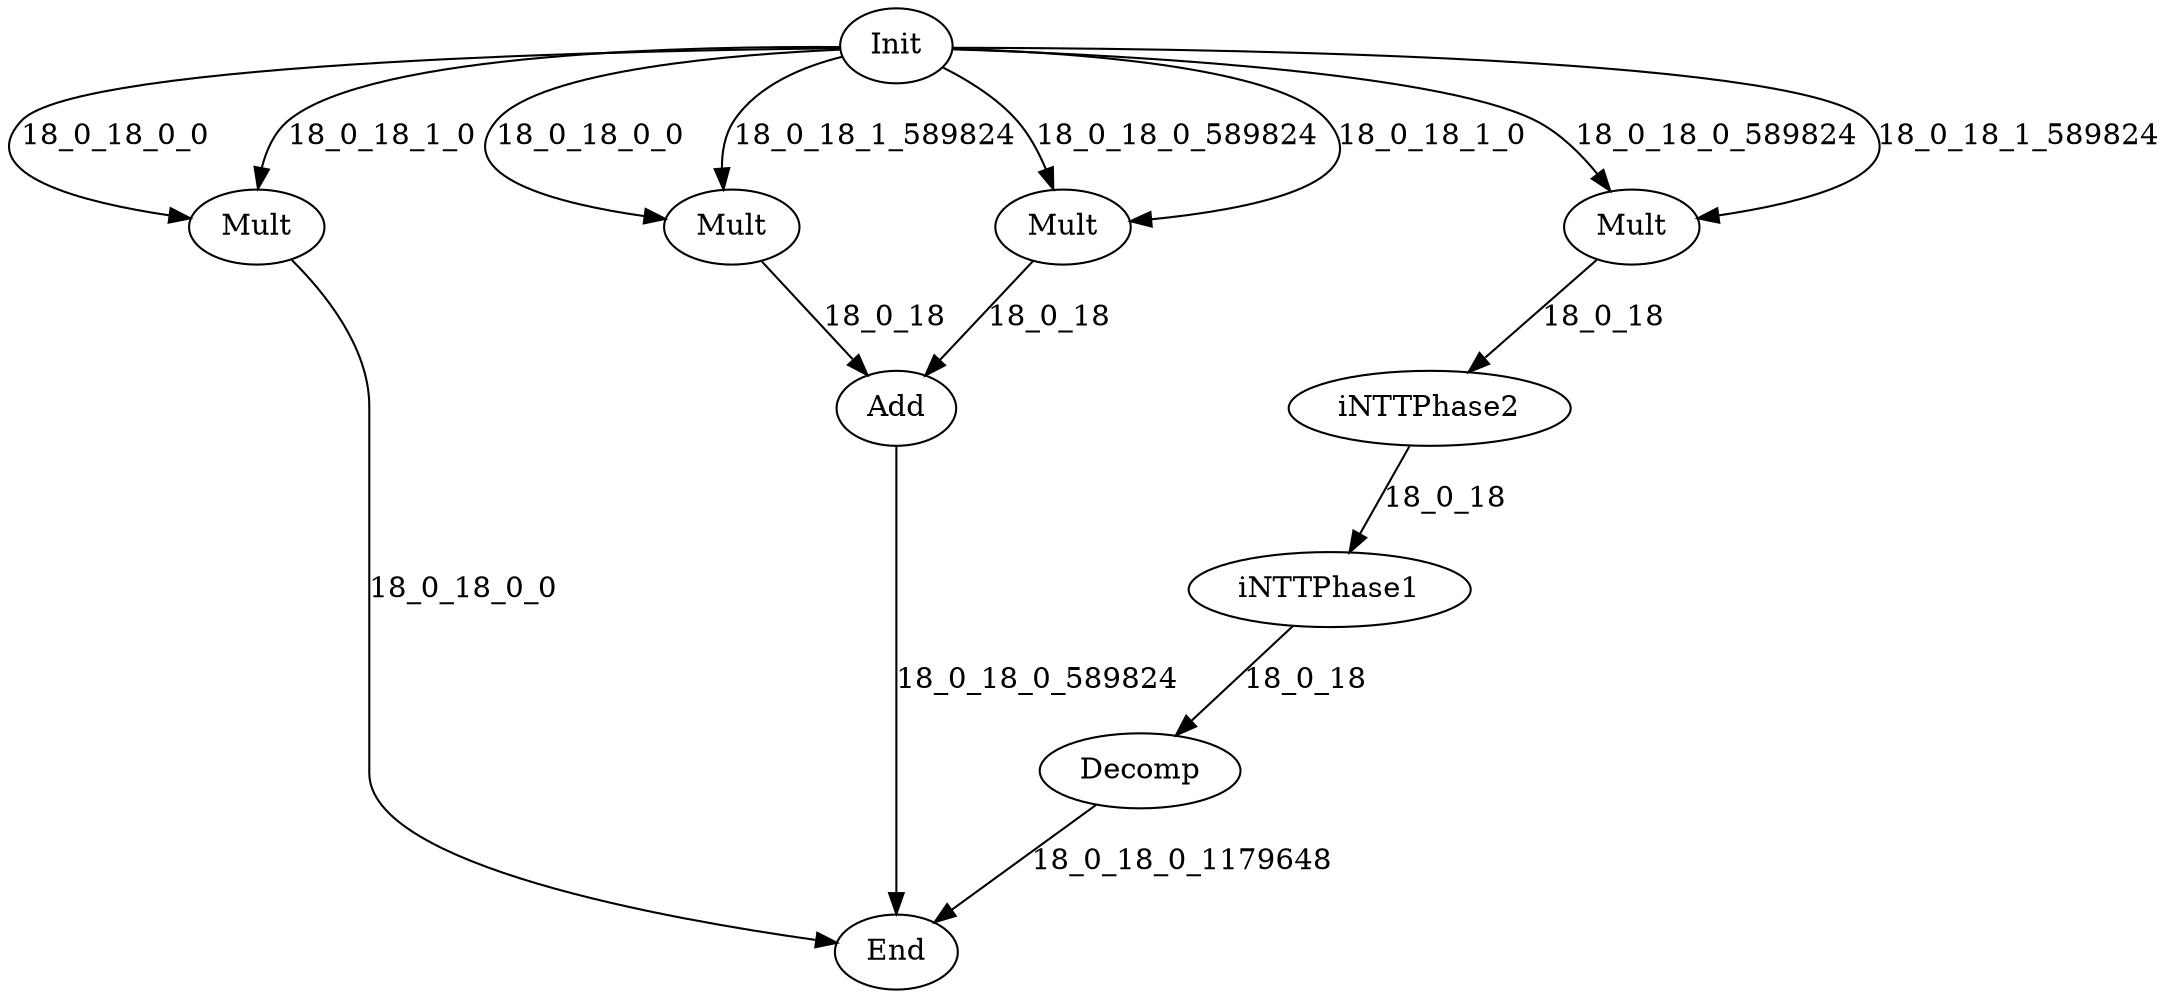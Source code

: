 digraph G {
Init[label="Init"];
Init[label="Init"];
End[label="End"];
MultAxAx[label="Mult"];
MultAxBx[label="Mult"];
MultBxAx[label="Mult"];
AddAxBx[label="Add"];
MultBxBx[label="Mult"];
iNTTPhase2[label="iNTTPhase2"];
iNTTPhase1[label="iNTTPhase1"];
Init -> MultAxAx[label="18_0_18_0_0"];
Init -> MultAxAx[label="18_0_18_1_0"];
Init -> MultAxBx[label="18_0_18_0_0"];
Init -> MultAxBx[label="18_0_18_1_589824"];
Init -> MultBxAx[label="18_0_18_0_589824"];
Init -> MultBxAx[label="18_0_18_1_0"];
MultAxBx -> AddAxBx[label="18_0_18"];
MultBxAx -> AddAxBx[label="18_0_18"];
Init -> MultBxBx[label="18_0_18_0_589824"];
Init -> MultBxBx[label="18_0_18_1_589824"];
MultBxBx -> iNTTPhase2[label="18_0_18"];
iNTTPhase2 -> iNTTPhase1[label="18_0_18"];
iNTTPhase1 -> Decomp[label="18_0_18"];
Decomp -> End[label="18_0_18_0_1179648"];
MultAxAx -> End[label="18_0_18_0_0"];
AddAxBx -> End[label="18_0_18_0_589824"];
}